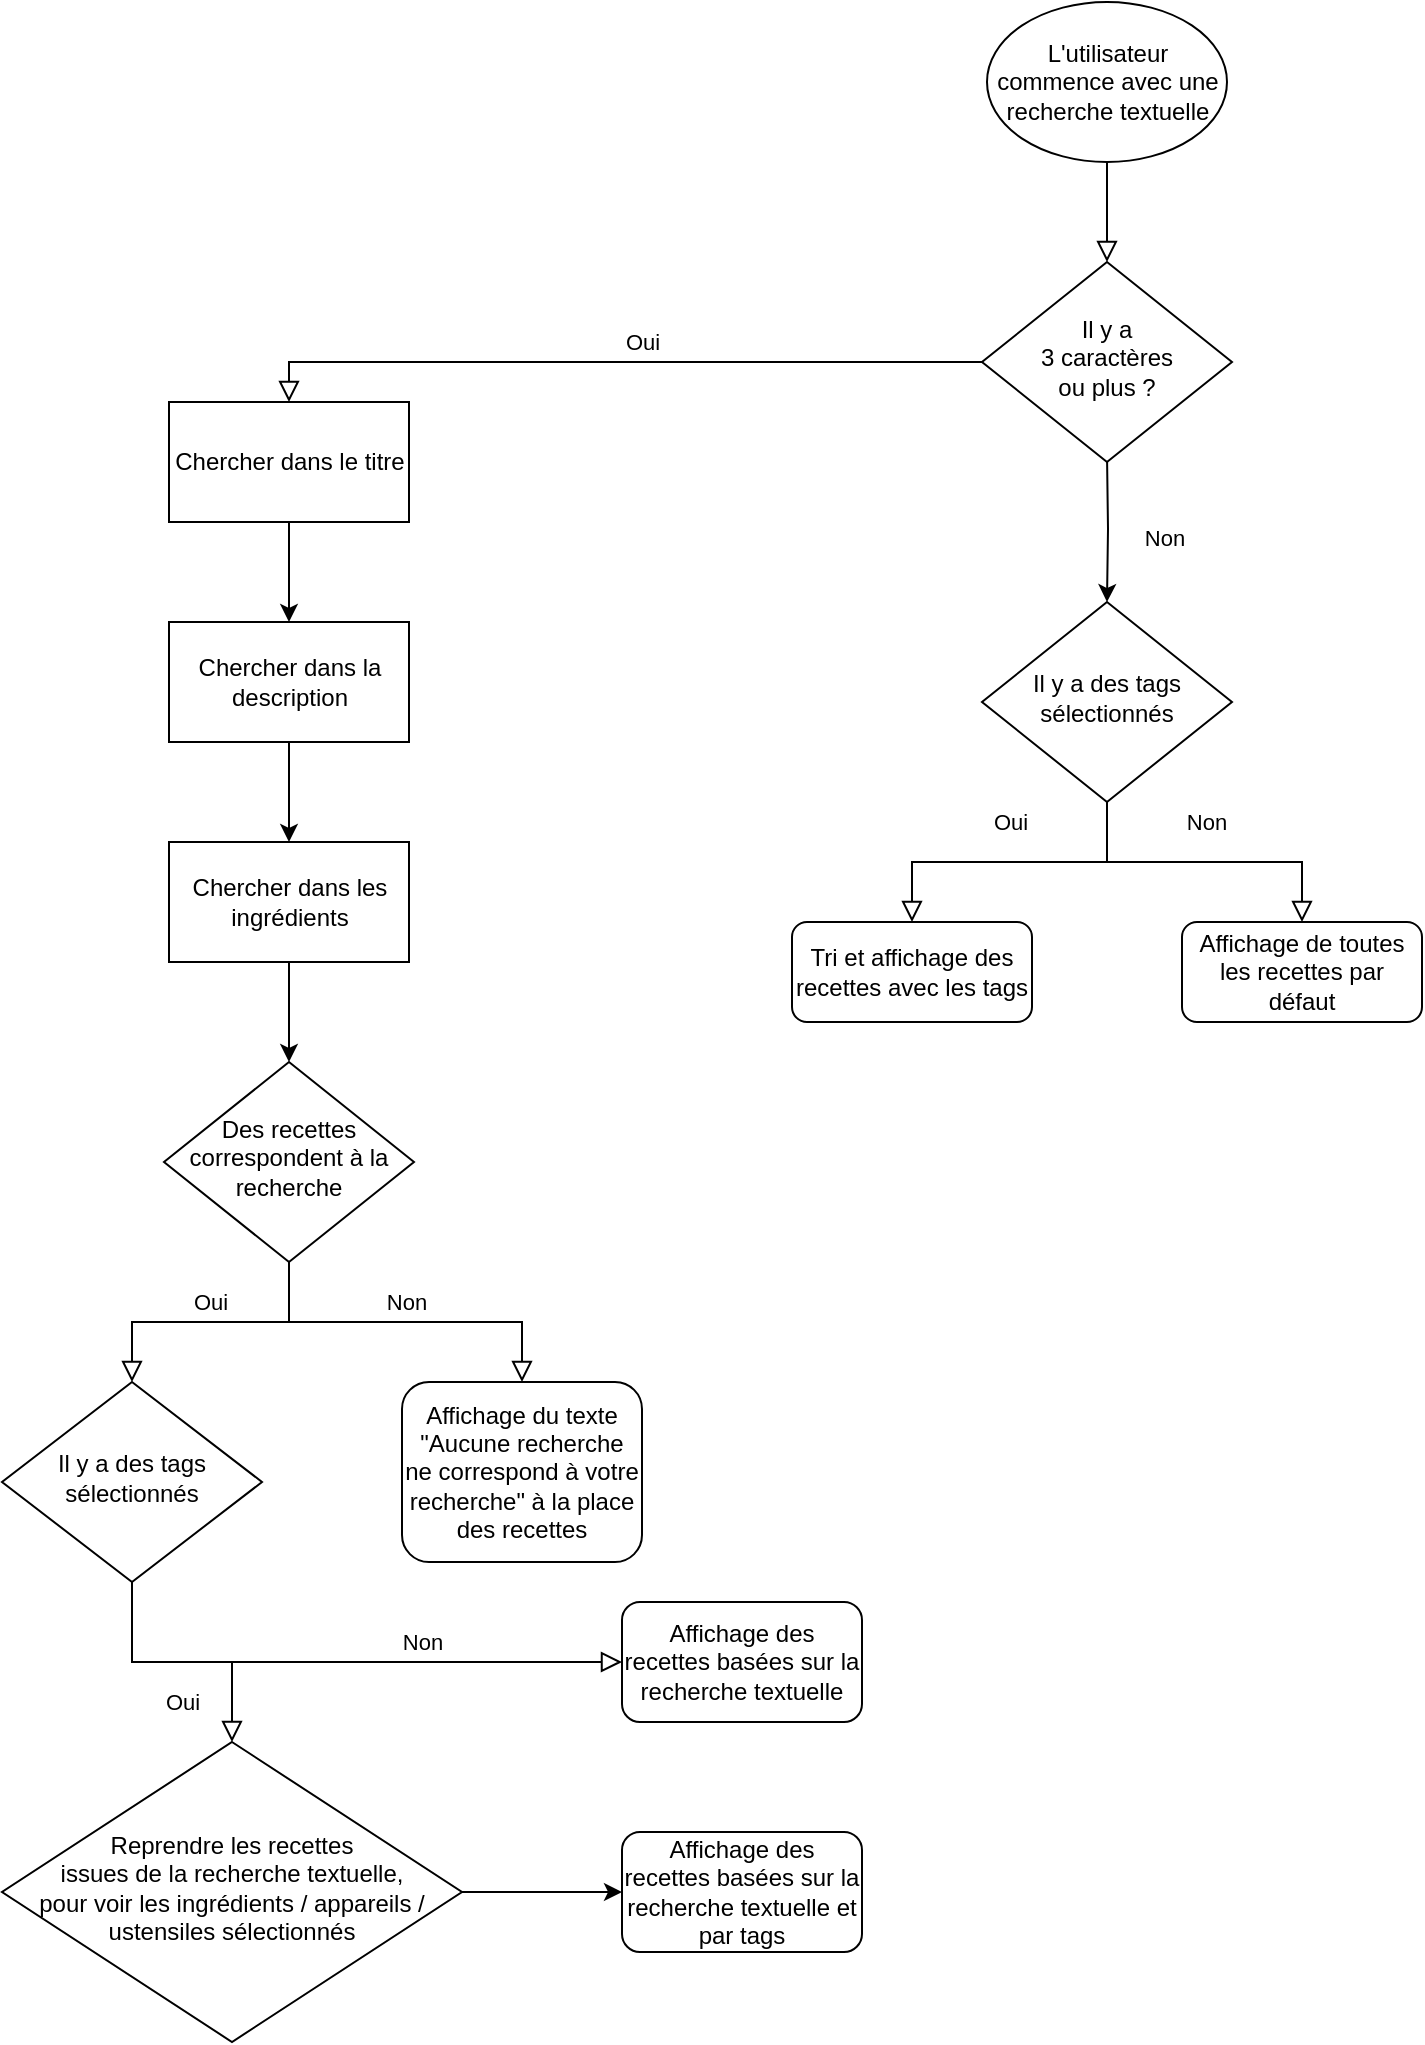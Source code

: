 <mxfile version="20.2.7" type="github">
  <diagram id="C5RBs43oDa-KdzZeNtuy" name="Page-1">
    <mxGraphModel dx="1250" dy="1815" grid="1" gridSize="10" guides="1" tooltips="1" connect="1" arrows="1" fold="1" page="1" pageScale="1" pageWidth="827" pageHeight="1169" math="0" shadow="0">
      <root>
        <mxCell id="WIyWlLk6GJQsqaUBKTNV-0" />
        <mxCell id="WIyWlLk6GJQsqaUBKTNV-1" parent="WIyWlLk6GJQsqaUBKTNV-0" />
        <mxCell id="WIyWlLk6GJQsqaUBKTNV-2" value="" style="rounded=0;html=1;jettySize=auto;orthogonalLoop=1;fontSize=11;endArrow=block;endFill=0;endSize=8;strokeWidth=1;shadow=0;labelBackgroundColor=none;edgeStyle=orthogonalEdgeStyle;exitX=0.5;exitY=1;exitDx=0;exitDy=0;entryX=0.5;entryY=0;entryDx=0;entryDy=0;" parent="WIyWlLk6GJQsqaUBKTNV-1" source="1BZSETJdIj5R0xjEfyC4-16" target="WIyWlLk6GJQsqaUBKTNV-6" edge="1">
          <mxGeometry relative="1" as="geometry">
            <mxPoint x="413" y="150" as="sourcePoint" />
            <mxPoint x="390" y="120" as="targetPoint" />
          </mxGeometry>
        </mxCell>
        <mxCell id="WIyWlLk6GJQsqaUBKTNV-4" value="Oui" style="rounded=0;html=1;jettySize=auto;orthogonalLoop=1;fontSize=11;endArrow=block;endFill=0;endSize=8;strokeWidth=1;shadow=0;labelBackgroundColor=none;edgeStyle=orthogonalEdgeStyle;entryX=0.5;entryY=0;entryDx=0;entryDy=0;" parent="WIyWlLk6GJQsqaUBKTNV-1" source="WIyWlLk6GJQsqaUBKTNV-6" target="xqbwnd2MoyKOv1-UZQDI-1" edge="1">
          <mxGeometry x="-0.069" y="-10" relative="1" as="geometry">
            <mxPoint as="offset" />
          </mxGeometry>
        </mxCell>
        <mxCell id="xqbwnd2MoyKOv1-UZQDI-0" value="Non" style="edgeStyle=orthogonalEdgeStyle;rounded=0;orthogonalLoop=1;jettySize=auto;html=1;entryX=0.5;entryY=0;entryDx=0;entryDy=0;" edge="1" parent="WIyWlLk6GJQsqaUBKTNV-1" target="1BZSETJdIj5R0xjEfyC4-0">
          <mxGeometry x="0.143" y="28" relative="1" as="geometry">
            <mxPoint x="612.5" y="106" as="sourcePoint" />
            <mxPoint x="590" y="160" as="targetPoint" />
            <mxPoint as="offset" />
          </mxGeometry>
        </mxCell>
        <mxCell id="WIyWlLk6GJQsqaUBKTNV-6" value="Il y a&lt;br&gt;3 caractères&lt;br&gt;ou plus ?" style="rhombus;whiteSpace=wrap;html=1;shadow=0;fontFamily=Helvetica;fontSize=12;align=center;strokeWidth=1;spacing=6;spacingTop=-4;" parent="WIyWlLk6GJQsqaUBKTNV-1" vertex="1">
          <mxGeometry x="550" y="10" width="125" height="100" as="geometry" />
        </mxCell>
        <mxCell id="WIyWlLk6GJQsqaUBKTNV-7" value="Tri et affichage des recettes avec les tags" style="rounded=1;whiteSpace=wrap;html=1;fontSize=12;glass=0;strokeWidth=1;shadow=0;" parent="WIyWlLk6GJQsqaUBKTNV-1" vertex="1">
          <mxGeometry x="455" y="340" width="120" height="50" as="geometry" />
        </mxCell>
        <mxCell id="WIyWlLk6GJQsqaUBKTNV-8" value="Oui" style="rounded=0;html=1;jettySize=auto;orthogonalLoop=1;fontSize=11;endArrow=block;endFill=0;endSize=8;strokeWidth=1;shadow=0;labelBackgroundColor=none;edgeStyle=orthogonalEdgeStyle;entryX=0.5;entryY=0;entryDx=0;entryDy=0;" parent="WIyWlLk6GJQsqaUBKTNV-1" source="WIyWlLk6GJQsqaUBKTNV-10" target="1BZSETJdIj5R0xjEfyC4-5" edge="1">
          <mxGeometry x="0.001" y="-10" relative="1" as="geometry">
            <mxPoint as="offset" />
            <mxPoint x="120.059" y="340.0" as="targetPoint" />
          </mxGeometry>
        </mxCell>
        <mxCell id="WIyWlLk6GJQsqaUBKTNV-9" value="Non" style="edgeStyle=orthogonalEdgeStyle;rounded=0;html=1;jettySize=auto;orthogonalLoop=1;fontSize=11;endArrow=block;endFill=0;endSize=8;strokeWidth=1;shadow=0;labelBackgroundColor=none;exitX=0.5;exitY=1;exitDx=0;exitDy=0;" parent="WIyWlLk6GJQsqaUBKTNV-1" source="WIyWlLk6GJQsqaUBKTNV-10" target="WIyWlLk6GJQsqaUBKTNV-12" edge="1">
          <mxGeometry y="10" relative="1" as="geometry">
            <mxPoint as="offset" />
          </mxGeometry>
        </mxCell>
        <mxCell id="WIyWlLk6GJQsqaUBKTNV-10" value="Des recettes correspondent à la recherche" style="rhombus;whiteSpace=wrap;html=1;shadow=0;fontFamily=Helvetica;fontSize=12;align=center;strokeWidth=1;spacing=6;spacingTop=-4;" parent="WIyWlLk6GJQsqaUBKTNV-1" vertex="1">
          <mxGeometry x="141" y="410" width="125" height="100" as="geometry" />
        </mxCell>
        <mxCell id="WIyWlLk6GJQsqaUBKTNV-12" value="Affichage du texte &quot;Aucune recherche ne correspond à votre recherche&quot; à la place des recettes" style="rounded=1;whiteSpace=wrap;html=1;fontSize=12;glass=0;strokeWidth=1;shadow=0;" parent="WIyWlLk6GJQsqaUBKTNV-1" vertex="1">
          <mxGeometry x="260" y="570" width="120" height="90" as="geometry" />
        </mxCell>
        <mxCell id="1BZSETJdIj5R0xjEfyC4-0" value="Il y a des tags sélectionnés" style="rhombus;whiteSpace=wrap;html=1;shadow=0;fontFamily=Helvetica;fontSize=12;align=center;strokeWidth=1;spacing=6;spacingTop=-4;" parent="WIyWlLk6GJQsqaUBKTNV-1" vertex="1">
          <mxGeometry x="550" y="180" width="125" height="100" as="geometry" />
        </mxCell>
        <mxCell id="1BZSETJdIj5R0xjEfyC4-1" value="Oui" style="rounded=0;html=1;jettySize=auto;orthogonalLoop=1;fontSize=11;endArrow=block;endFill=0;endSize=8;strokeWidth=1;shadow=0;labelBackgroundColor=none;edgeStyle=orthogonalEdgeStyle;exitX=0.5;exitY=1;exitDx=0;exitDy=0;entryX=0.5;entryY=0;entryDx=0;entryDy=0;" parent="WIyWlLk6GJQsqaUBKTNV-1" source="1BZSETJdIj5R0xjEfyC4-0" target="WIyWlLk6GJQsqaUBKTNV-7" edge="1">
          <mxGeometry x="0.001" y="-20" relative="1" as="geometry">
            <mxPoint as="offset" />
            <mxPoint x="230" y="340" as="sourcePoint" />
            <mxPoint x="230" y="380" as="targetPoint" />
          </mxGeometry>
        </mxCell>
        <mxCell id="1BZSETJdIj5R0xjEfyC4-2" value="Affichage de toutes les recettes par défaut" style="rounded=1;whiteSpace=wrap;html=1;fontSize=12;glass=0;strokeWidth=1;shadow=0;" parent="WIyWlLk6GJQsqaUBKTNV-1" vertex="1">
          <mxGeometry x="650" y="340" width="120" height="50" as="geometry" />
        </mxCell>
        <mxCell id="1BZSETJdIj5R0xjEfyC4-3" value="Non" style="rounded=0;html=1;jettySize=auto;orthogonalLoop=1;fontSize=11;endArrow=block;endFill=0;endSize=8;strokeWidth=1;shadow=0;labelBackgroundColor=none;edgeStyle=orthogonalEdgeStyle;exitX=0.5;exitY=1;exitDx=0;exitDy=0;entryX=0.5;entryY=0;entryDx=0;entryDy=0;" parent="WIyWlLk6GJQsqaUBKTNV-1" source="1BZSETJdIj5R0xjEfyC4-0" target="1BZSETJdIj5R0xjEfyC4-2" edge="1">
          <mxGeometry y="20" relative="1" as="geometry">
            <mxPoint as="offset" />
            <mxPoint x="430" y="300" as="sourcePoint" />
            <mxPoint x="490" y="260" as="targetPoint" />
          </mxGeometry>
        </mxCell>
        <mxCell id="1BZSETJdIj5R0xjEfyC4-5" value="Il y a des tags sélectionnés" style="rhombus;whiteSpace=wrap;html=1;shadow=0;fontFamily=Helvetica;fontSize=12;align=center;strokeWidth=1;spacing=6;spacingTop=-4;" parent="WIyWlLk6GJQsqaUBKTNV-1" vertex="1">
          <mxGeometry x="60" y="570" width="130" height="100" as="geometry" />
        </mxCell>
        <mxCell id="1BZSETJdIj5R0xjEfyC4-7" value="Affichage des recettes basées sur la recherche textuelle et par tags" style="rounded=1;whiteSpace=wrap;html=1;fontSize=12;glass=0;strokeWidth=1;shadow=0;" parent="WIyWlLk6GJQsqaUBKTNV-1" vertex="1">
          <mxGeometry x="370" y="795" width="120" height="60" as="geometry" />
        </mxCell>
        <mxCell id="1BZSETJdIj5R0xjEfyC4-8" value="Non" style="rounded=0;html=1;jettySize=auto;orthogonalLoop=1;fontSize=11;endArrow=block;endFill=0;endSize=8;strokeWidth=1;shadow=0;labelBackgroundColor=none;edgeStyle=orthogonalEdgeStyle;entryX=0;entryY=0.5;entryDx=0;entryDy=0;exitX=0.5;exitY=1;exitDx=0;exitDy=0;" parent="WIyWlLk6GJQsqaUBKTNV-1" source="1BZSETJdIj5R0xjEfyC4-5" target="1BZSETJdIj5R0xjEfyC4-15" edge="1">
          <mxGeometry x="0.298" y="10" relative="1" as="geometry">
            <mxPoint as="offset" />
            <mxPoint x="217.529" y="449.976" as="sourcePoint" />
            <mxPoint x="120" y="510.0" as="targetPoint" />
          </mxGeometry>
        </mxCell>
        <mxCell id="1BZSETJdIj5R0xjEfyC4-9" value="Oui" style="edgeStyle=orthogonalEdgeStyle;rounded=0;html=1;jettySize=auto;orthogonalLoop=1;fontSize=11;endArrow=block;endFill=0;endSize=8;strokeWidth=1;shadow=0;labelBackgroundColor=none;exitX=0.5;exitY=1;exitDx=0;exitDy=0;entryX=0.5;entryY=0;entryDx=0;entryDy=0;" parent="WIyWlLk6GJQsqaUBKTNV-1" source="1BZSETJdIj5R0xjEfyC4-5" target="1BZSETJdIj5R0xjEfyC4-12" edge="1">
          <mxGeometry y="-20" relative="1" as="geometry">
            <mxPoint as="offset" />
            <mxPoint x="217.5" y="450.0" as="sourcePoint" />
            <mxPoint x="340" y="475" as="targetPoint" />
          </mxGeometry>
        </mxCell>
        <mxCell id="1BZSETJdIj5R0xjEfyC4-14" style="edgeStyle=orthogonalEdgeStyle;rounded=0;orthogonalLoop=1;jettySize=auto;html=1;entryX=0;entryY=0.5;entryDx=0;entryDy=0;" parent="WIyWlLk6GJQsqaUBKTNV-1" source="1BZSETJdIj5R0xjEfyC4-12" target="1BZSETJdIj5R0xjEfyC4-7" edge="1">
          <mxGeometry relative="1" as="geometry" />
        </mxCell>
        <mxCell id="1BZSETJdIj5R0xjEfyC4-12" value="Reprendre les recettes&lt;br&gt;issues de la recherche textuelle,&lt;br&gt;pour voir les ingrédients / appareils / ustensiles sélectionnés" style="rhombus;whiteSpace=wrap;html=1;shadow=0;fontFamily=Helvetica;fontSize=12;align=center;strokeWidth=1;spacing=6;spacingTop=-4;" parent="WIyWlLk6GJQsqaUBKTNV-1" vertex="1">
          <mxGeometry x="60" y="750" width="230" height="150" as="geometry" />
        </mxCell>
        <mxCell id="1BZSETJdIj5R0xjEfyC4-15" value="Affichage des recettes basées sur la recherche textuelle" style="rounded=1;whiteSpace=wrap;html=1;fontSize=12;glass=0;strokeWidth=1;shadow=0;" parent="WIyWlLk6GJQsqaUBKTNV-1" vertex="1">
          <mxGeometry x="370" y="680" width="120" height="60" as="geometry" />
        </mxCell>
        <mxCell id="1BZSETJdIj5R0xjEfyC4-16" value="L&#39;utilisateur commence avec une recherche textuelle" style="ellipse;whiteSpace=wrap;html=1;" parent="WIyWlLk6GJQsqaUBKTNV-1" vertex="1">
          <mxGeometry x="552.5" y="-120" width="120" height="80" as="geometry" />
        </mxCell>
        <mxCell id="xqbwnd2MoyKOv1-UZQDI-3" style="edgeStyle=orthogonalEdgeStyle;rounded=0;orthogonalLoop=1;jettySize=auto;html=1;entryX=0.5;entryY=0;entryDx=0;entryDy=0;" edge="1" parent="WIyWlLk6GJQsqaUBKTNV-1" source="xqbwnd2MoyKOv1-UZQDI-1" target="xqbwnd2MoyKOv1-UZQDI-2">
          <mxGeometry relative="1" as="geometry" />
        </mxCell>
        <mxCell id="xqbwnd2MoyKOv1-UZQDI-1" value="Chercher dans le titre" style="rounded=0;whiteSpace=wrap;html=1;" vertex="1" parent="WIyWlLk6GJQsqaUBKTNV-1">
          <mxGeometry x="143.5" y="80" width="120" height="60" as="geometry" />
        </mxCell>
        <mxCell id="xqbwnd2MoyKOv1-UZQDI-5" style="edgeStyle=orthogonalEdgeStyle;rounded=0;orthogonalLoop=1;jettySize=auto;html=1;entryX=0.5;entryY=0;entryDx=0;entryDy=0;" edge="1" parent="WIyWlLk6GJQsqaUBKTNV-1" source="xqbwnd2MoyKOv1-UZQDI-2" target="xqbwnd2MoyKOv1-UZQDI-4">
          <mxGeometry relative="1" as="geometry" />
        </mxCell>
        <mxCell id="xqbwnd2MoyKOv1-UZQDI-2" value="Chercher dans la description" style="rounded=0;whiteSpace=wrap;html=1;" vertex="1" parent="WIyWlLk6GJQsqaUBKTNV-1">
          <mxGeometry x="143.5" y="190" width="120" height="60" as="geometry" />
        </mxCell>
        <mxCell id="xqbwnd2MoyKOv1-UZQDI-6" style="edgeStyle=orthogonalEdgeStyle;rounded=0;orthogonalLoop=1;jettySize=auto;html=1;entryX=0.5;entryY=0;entryDx=0;entryDy=0;" edge="1" parent="WIyWlLk6GJQsqaUBKTNV-1" source="xqbwnd2MoyKOv1-UZQDI-4" target="WIyWlLk6GJQsqaUBKTNV-10">
          <mxGeometry relative="1" as="geometry" />
        </mxCell>
        <mxCell id="xqbwnd2MoyKOv1-UZQDI-4" value="Chercher dans les ingrédients" style="rounded=0;whiteSpace=wrap;html=1;" vertex="1" parent="WIyWlLk6GJQsqaUBKTNV-1">
          <mxGeometry x="143.5" y="300" width="120" height="60" as="geometry" />
        </mxCell>
      </root>
    </mxGraphModel>
  </diagram>
</mxfile>
